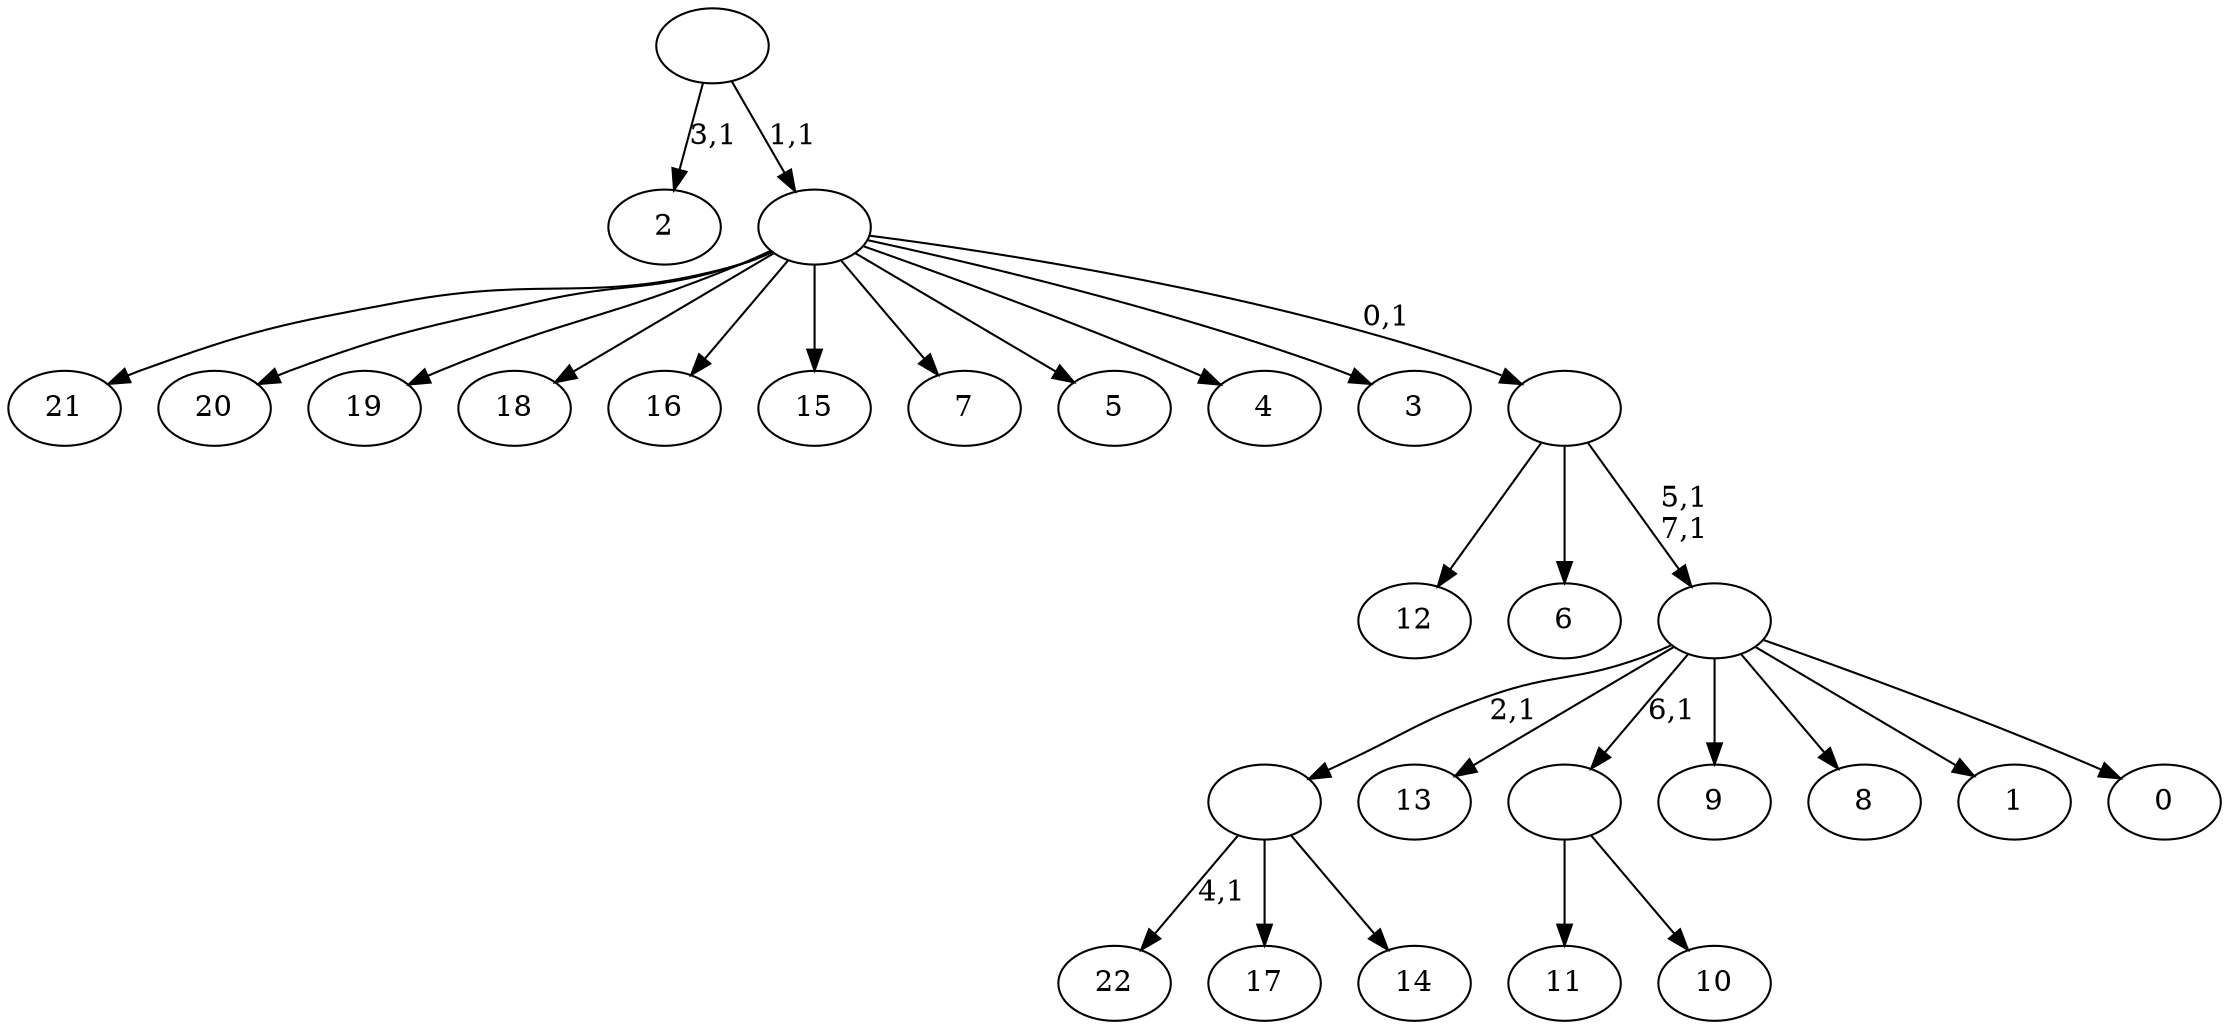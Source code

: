 digraph T {
	31 [label="22"]
	29 [label="21"]
	28 [label="20"]
	27 [label="19"]
	26 [label="18"]
	25 [label="17"]
	24 [label="16"]
	23 [label="15"]
	22 [label="14"]
	21 [label=""]
	20 [label="13"]
	19 [label="12"]
	18 [label="11"]
	17 [label="10"]
	16 [label=""]
	15 [label="9"]
	14 [label="8"]
	13 [label="7"]
	12 [label="6"]
	11 [label="5"]
	10 [label="4"]
	9 [label="3"]
	8 [label="2"]
	6 [label="1"]
	5 [label="0"]
	4 [label=""]
	2 [label=""]
	1 [label=""]
	0 [label=""]
	21 -> 31 [label="4,1"]
	21 -> 25 [label=""]
	21 -> 22 [label=""]
	16 -> 18 [label=""]
	16 -> 17 [label=""]
	4 -> 21 [label="2,1"]
	4 -> 20 [label=""]
	4 -> 16 [label="6,1"]
	4 -> 15 [label=""]
	4 -> 14 [label=""]
	4 -> 6 [label=""]
	4 -> 5 [label=""]
	2 -> 4 [label="5,1\n7,1"]
	2 -> 19 [label=""]
	2 -> 12 [label=""]
	1 -> 29 [label=""]
	1 -> 28 [label=""]
	1 -> 27 [label=""]
	1 -> 26 [label=""]
	1 -> 24 [label=""]
	1 -> 23 [label=""]
	1 -> 13 [label=""]
	1 -> 11 [label=""]
	1 -> 10 [label=""]
	1 -> 9 [label=""]
	1 -> 2 [label="0,1"]
	0 -> 8 [label="3,1"]
	0 -> 1 [label="1,1"]
}
